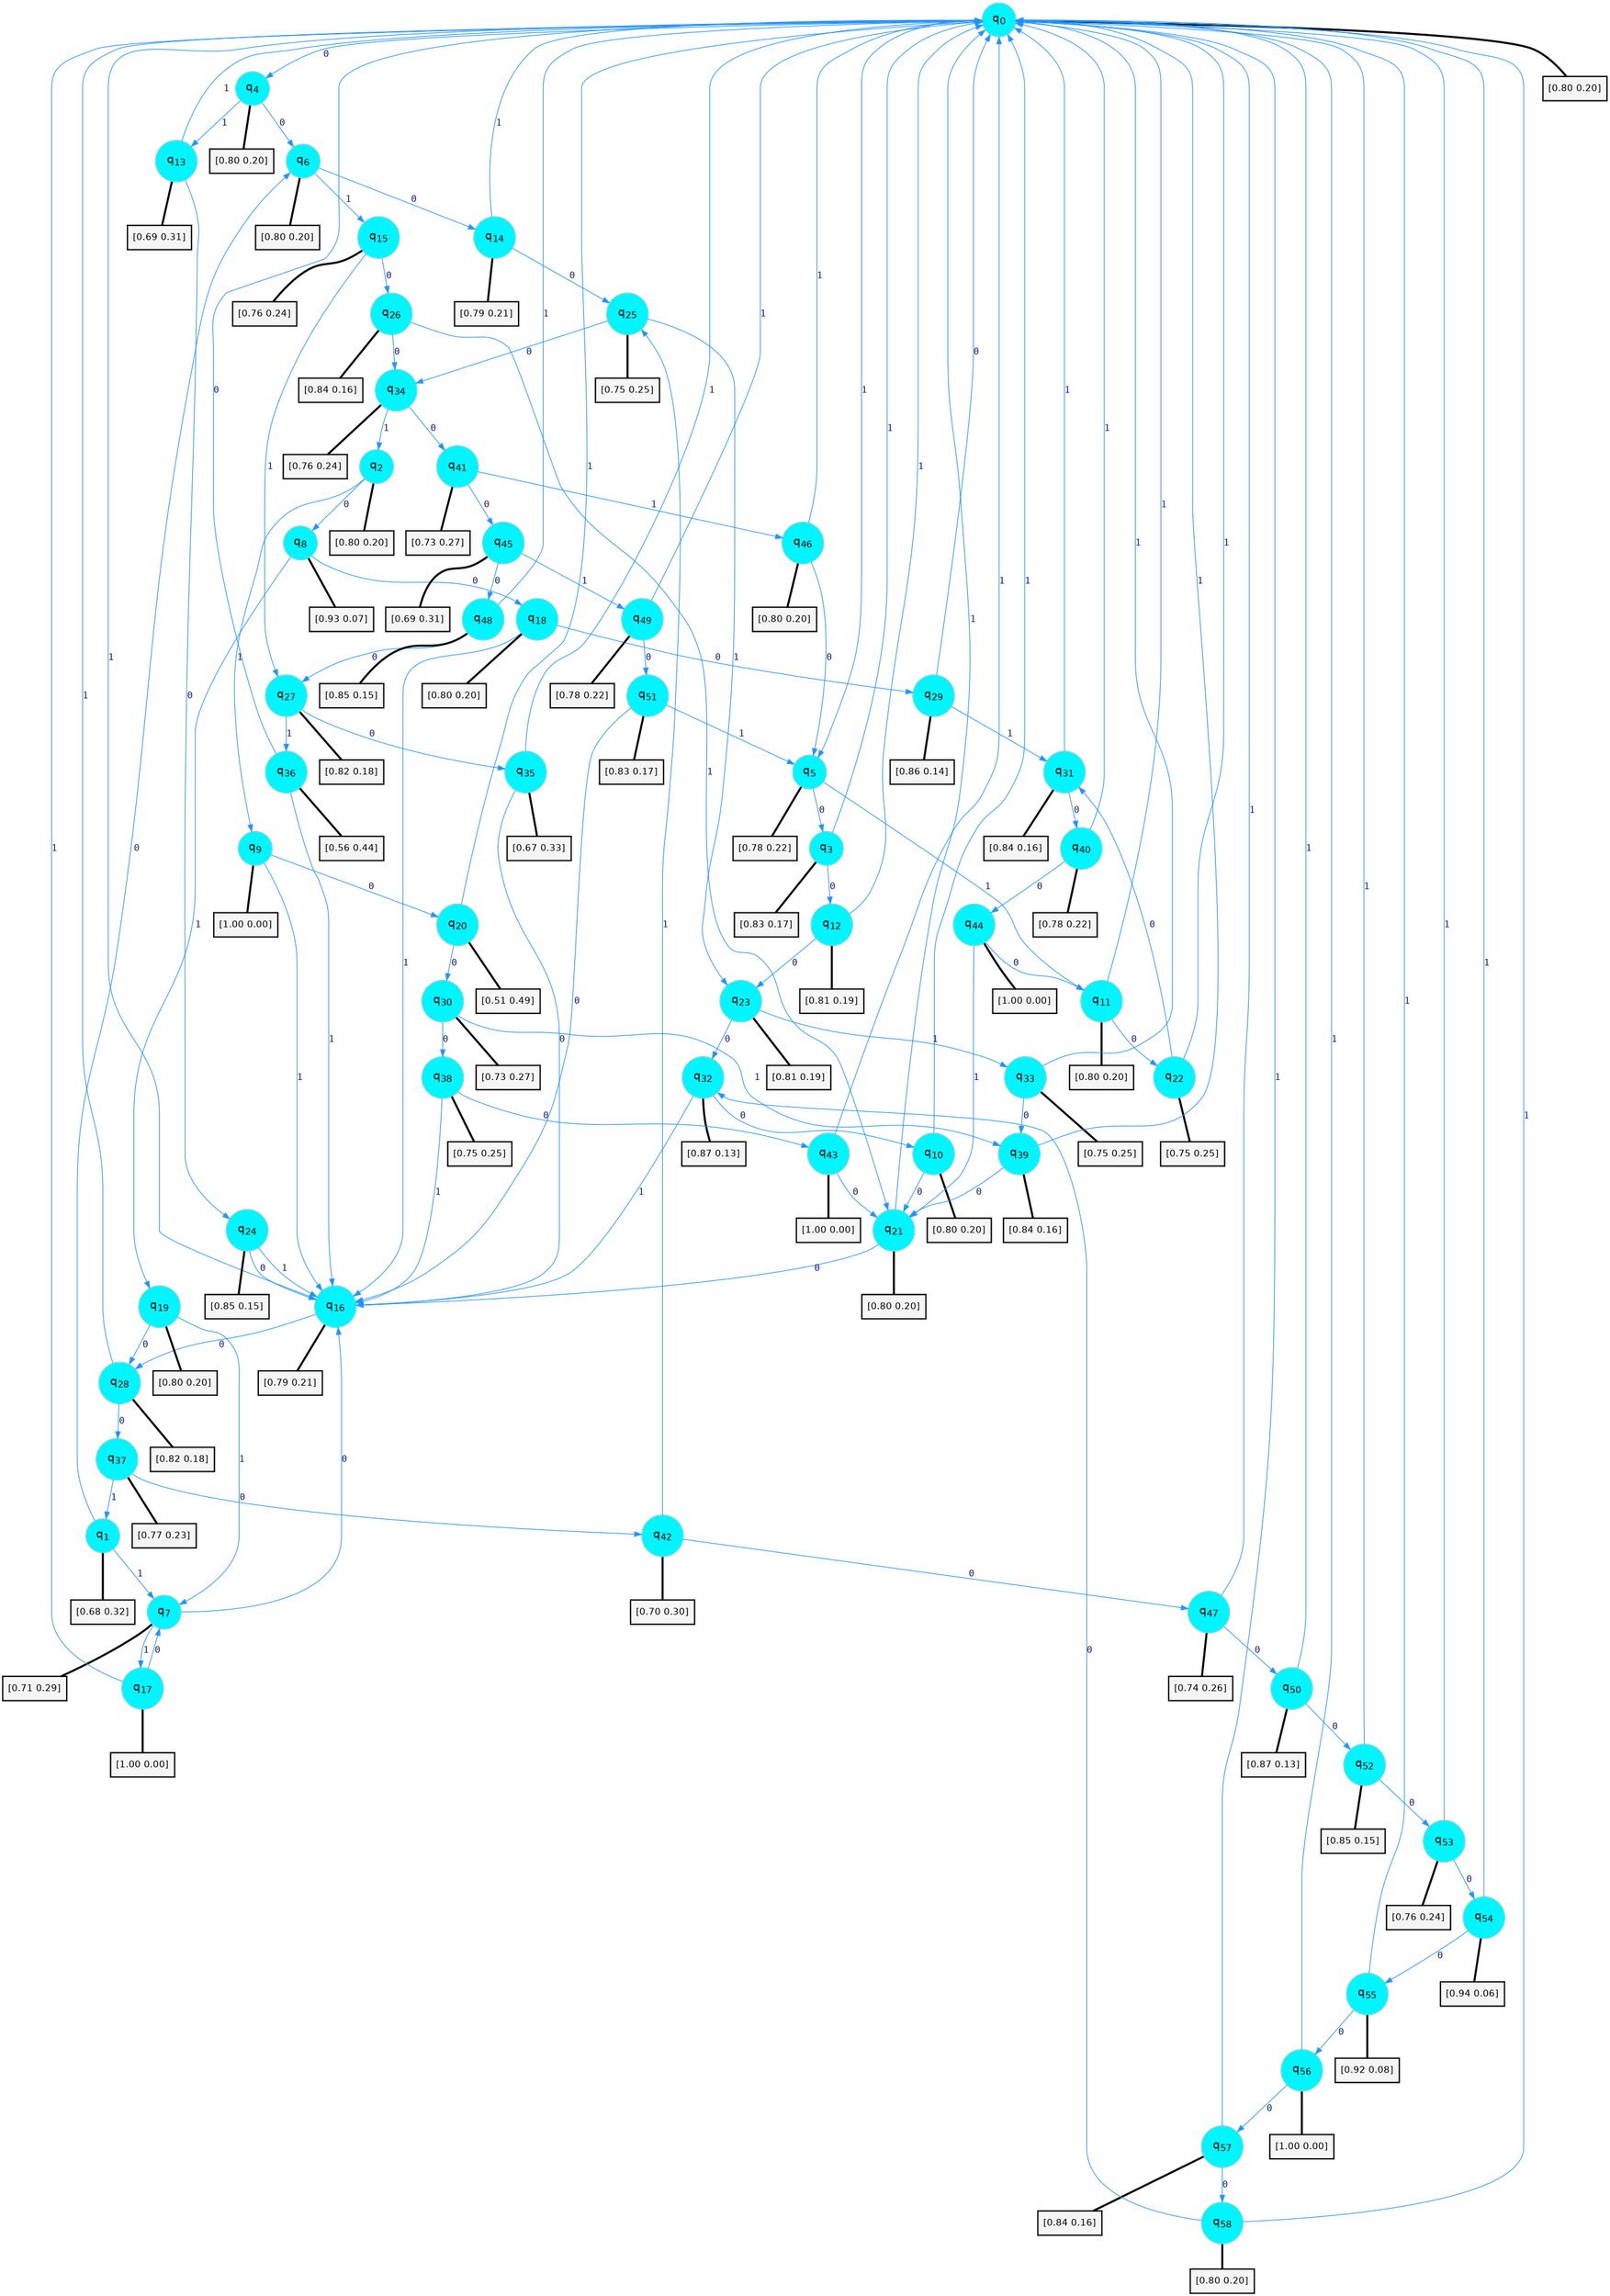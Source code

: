digraph G {
graph [
bgcolor=transparent, dpi=300, rankdir=TD, size="40,25"];
node [
color=gray, fillcolor=turquoise1, fontcolor=black, fontname=Helvetica, fontsize=16, fontweight=bold, shape=circle, style=filled];
edge [
arrowsize=1, color=dodgerblue1, fontcolor=midnightblue, fontname=courier, fontweight=bold, penwidth=1, style=solid, weight=20];
0[label=<q<SUB>0</SUB>>];
1[label=<q<SUB>1</SUB>>];
2[label=<q<SUB>2</SUB>>];
3[label=<q<SUB>3</SUB>>];
4[label=<q<SUB>4</SUB>>];
5[label=<q<SUB>5</SUB>>];
6[label=<q<SUB>6</SUB>>];
7[label=<q<SUB>7</SUB>>];
8[label=<q<SUB>8</SUB>>];
9[label=<q<SUB>9</SUB>>];
10[label=<q<SUB>10</SUB>>];
11[label=<q<SUB>11</SUB>>];
12[label=<q<SUB>12</SUB>>];
13[label=<q<SUB>13</SUB>>];
14[label=<q<SUB>14</SUB>>];
15[label=<q<SUB>15</SUB>>];
16[label=<q<SUB>16</SUB>>];
17[label=<q<SUB>17</SUB>>];
18[label=<q<SUB>18</SUB>>];
19[label=<q<SUB>19</SUB>>];
20[label=<q<SUB>20</SUB>>];
21[label=<q<SUB>21</SUB>>];
22[label=<q<SUB>22</SUB>>];
23[label=<q<SUB>23</SUB>>];
24[label=<q<SUB>24</SUB>>];
25[label=<q<SUB>25</SUB>>];
26[label=<q<SUB>26</SUB>>];
27[label=<q<SUB>27</SUB>>];
28[label=<q<SUB>28</SUB>>];
29[label=<q<SUB>29</SUB>>];
30[label=<q<SUB>30</SUB>>];
31[label=<q<SUB>31</SUB>>];
32[label=<q<SUB>32</SUB>>];
33[label=<q<SUB>33</SUB>>];
34[label=<q<SUB>34</SUB>>];
35[label=<q<SUB>35</SUB>>];
36[label=<q<SUB>36</SUB>>];
37[label=<q<SUB>37</SUB>>];
38[label=<q<SUB>38</SUB>>];
39[label=<q<SUB>39</SUB>>];
40[label=<q<SUB>40</SUB>>];
41[label=<q<SUB>41</SUB>>];
42[label=<q<SUB>42</SUB>>];
43[label=<q<SUB>43</SUB>>];
44[label=<q<SUB>44</SUB>>];
45[label=<q<SUB>45</SUB>>];
46[label=<q<SUB>46</SUB>>];
47[label=<q<SUB>47</SUB>>];
48[label=<q<SUB>48</SUB>>];
49[label=<q<SUB>49</SUB>>];
50[label=<q<SUB>50</SUB>>];
51[label=<q<SUB>51</SUB>>];
52[label=<q<SUB>52</SUB>>];
53[label=<q<SUB>53</SUB>>];
54[label=<q<SUB>54</SUB>>];
55[label=<q<SUB>55</SUB>>];
56[label=<q<SUB>56</SUB>>];
57[label=<q<SUB>57</SUB>>];
58[label=<q<SUB>58</SUB>>];
59[label="[0.80 0.20]", shape=box,fontcolor=black, fontname=Helvetica, fontsize=14, penwidth=2, fillcolor=whitesmoke,color=black];
60[label="[0.68 0.32]", shape=box,fontcolor=black, fontname=Helvetica, fontsize=14, penwidth=2, fillcolor=whitesmoke,color=black];
61[label="[0.80 0.20]", shape=box,fontcolor=black, fontname=Helvetica, fontsize=14, penwidth=2, fillcolor=whitesmoke,color=black];
62[label="[0.83 0.17]", shape=box,fontcolor=black, fontname=Helvetica, fontsize=14, penwidth=2, fillcolor=whitesmoke,color=black];
63[label="[0.80 0.20]", shape=box,fontcolor=black, fontname=Helvetica, fontsize=14, penwidth=2, fillcolor=whitesmoke,color=black];
64[label="[0.78 0.22]", shape=box,fontcolor=black, fontname=Helvetica, fontsize=14, penwidth=2, fillcolor=whitesmoke,color=black];
65[label="[0.80 0.20]", shape=box,fontcolor=black, fontname=Helvetica, fontsize=14, penwidth=2, fillcolor=whitesmoke,color=black];
66[label="[0.71 0.29]", shape=box,fontcolor=black, fontname=Helvetica, fontsize=14, penwidth=2, fillcolor=whitesmoke,color=black];
67[label="[0.93 0.07]", shape=box,fontcolor=black, fontname=Helvetica, fontsize=14, penwidth=2, fillcolor=whitesmoke,color=black];
68[label="[1.00 0.00]", shape=box,fontcolor=black, fontname=Helvetica, fontsize=14, penwidth=2, fillcolor=whitesmoke,color=black];
69[label="[0.80 0.20]", shape=box,fontcolor=black, fontname=Helvetica, fontsize=14, penwidth=2, fillcolor=whitesmoke,color=black];
70[label="[0.80 0.20]", shape=box,fontcolor=black, fontname=Helvetica, fontsize=14, penwidth=2, fillcolor=whitesmoke,color=black];
71[label="[0.81 0.19]", shape=box,fontcolor=black, fontname=Helvetica, fontsize=14, penwidth=2, fillcolor=whitesmoke,color=black];
72[label="[0.69 0.31]", shape=box,fontcolor=black, fontname=Helvetica, fontsize=14, penwidth=2, fillcolor=whitesmoke,color=black];
73[label="[0.79 0.21]", shape=box,fontcolor=black, fontname=Helvetica, fontsize=14, penwidth=2, fillcolor=whitesmoke,color=black];
74[label="[0.76 0.24]", shape=box,fontcolor=black, fontname=Helvetica, fontsize=14, penwidth=2, fillcolor=whitesmoke,color=black];
75[label="[0.79 0.21]", shape=box,fontcolor=black, fontname=Helvetica, fontsize=14, penwidth=2, fillcolor=whitesmoke,color=black];
76[label="[1.00 0.00]", shape=box,fontcolor=black, fontname=Helvetica, fontsize=14, penwidth=2, fillcolor=whitesmoke,color=black];
77[label="[0.80 0.20]", shape=box,fontcolor=black, fontname=Helvetica, fontsize=14, penwidth=2, fillcolor=whitesmoke,color=black];
78[label="[0.80 0.20]", shape=box,fontcolor=black, fontname=Helvetica, fontsize=14, penwidth=2, fillcolor=whitesmoke,color=black];
79[label="[0.51 0.49]", shape=box,fontcolor=black, fontname=Helvetica, fontsize=14, penwidth=2, fillcolor=whitesmoke,color=black];
80[label="[0.80 0.20]", shape=box,fontcolor=black, fontname=Helvetica, fontsize=14, penwidth=2, fillcolor=whitesmoke,color=black];
81[label="[0.75 0.25]", shape=box,fontcolor=black, fontname=Helvetica, fontsize=14, penwidth=2, fillcolor=whitesmoke,color=black];
82[label="[0.81 0.19]", shape=box,fontcolor=black, fontname=Helvetica, fontsize=14, penwidth=2, fillcolor=whitesmoke,color=black];
83[label="[0.85 0.15]", shape=box,fontcolor=black, fontname=Helvetica, fontsize=14, penwidth=2, fillcolor=whitesmoke,color=black];
84[label="[0.75 0.25]", shape=box,fontcolor=black, fontname=Helvetica, fontsize=14, penwidth=2, fillcolor=whitesmoke,color=black];
85[label="[0.84 0.16]", shape=box,fontcolor=black, fontname=Helvetica, fontsize=14, penwidth=2, fillcolor=whitesmoke,color=black];
86[label="[0.82 0.18]", shape=box,fontcolor=black, fontname=Helvetica, fontsize=14, penwidth=2, fillcolor=whitesmoke,color=black];
87[label="[0.82 0.18]", shape=box,fontcolor=black, fontname=Helvetica, fontsize=14, penwidth=2, fillcolor=whitesmoke,color=black];
88[label="[0.86 0.14]", shape=box,fontcolor=black, fontname=Helvetica, fontsize=14, penwidth=2, fillcolor=whitesmoke,color=black];
89[label="[0.73 0.27]", shape=box,fontcolor=black, fontname=Helvetica, fontsize=14, penwidth=2, fillcolor=whitesmoke,color=black];
90[label="[0.84 0.16]", shape=box,fontcolor=black, fontname=Helvetica, fontsize=14, penwidth=2, fillcolor=whitesmoke,color=black];
91[label="[0.87 0.13]", shape=box,fontcolor=black, fontname=Helvetica, fontsize=14, penwidth=2, fillcolor=whitesmoke,color=black];
92[label="[0.75 0.25]", shape=box,fontcolor=black, fontname=Helvetica, fontsize=14, penwidth=2, fillcolor=whitesmoke,color=black];
93[label="[0.76 0.24]", shape=box,fontcolor=black, fontname=Helvetica, fontsize=14, penwidth=2, fillcolor=whitesmoke,color=black];
94[label="[0.67 0.33]", shape=box,fontcolor=black, fontname=Helvetica, fontsize=14, penwidth=2, fillcolor=whitesmoke,color=black];
95[label="[0.56 0.44]", shape=box,fontcolor=black, fontname=Helvetica, fontsize=14, penwidth=2, fillcolor=whitesmoke,color=black];
96[label="[0.77 0.23]", shape=box,fontcolor=black, fontname=Helvetica, fontsize=14, penwidth=2, fillcolor=whitesmoke,color=black];
97[label="[0.75 0.25]", shape=box,fontcolor=black, fontname=Helvetica, fontsize=14, penwidth=2, fillcolor=whitesmoke,color=black];
98[label="[0.84 0.16]", shape=box,fontcolor=black, fontname=Helvetica, fontsize=14, penwidth=2, fillcolor=whitesmoke,color=black];
99[label="[0.78 0.22]", shape=box,fontcolor=black, fontname=Helvetica, fontsize=14, penwidth=2, fillcolor=whitesmoke,color=black];
100[label="[0.73 0.27]", shape=box,fontcolor=black, fontname=Helvetica, fontsize=14, penwidth=2, fillcolor=whitesmoke,color=black];
101[label="[0.70 0.30]", shape=box,fontcolor=black, fontname=Helvetica, fontsize=14, penwidth=2, fillcolor=whitesmoke,color=black];
102[label="[1.00 0.00]", shape=box,fontcolor=black, fontname=Helvetica, fontsize=14, penwidth=2, fillcolor=whitesmoke,color=black];
103[label="[1.00 0.00]", shape=box,fontcolor=black, fontname=Helvetica, fontsize=14, penwidth=2, fillcolor=whitesmoke,color=black];
104[label="[0.69 0.31]", shape=box,fontcolor=black, fontname=Helvetica, fontsize=14, penwidth=2, fillcolor=whitesmoke,color=black];
105[label="[0.80 0.20]", shape=box,fontcolor=black, fontname=Helvetica, fontsize=14, penwidth=2, fillcolor=whitesmoke,color=black];
106[label="[0.74 0.26]", shape=box,fontcolor=black, fontname=Helvetica, fontsize=14, penwidth=2, fillcolor=whitesmoke,color=black];
107[label="[0.85 0.15]", shape=box,fontcolor=black, fontname=Helvetica, fontsize=14, penwidth=2, fillcolor=whitesmoke,color=black];
108[label="[0.78 0.22]", shape=box,fontcolor=black, fontname=Helvetica, fontsize=14, penwidth=2, fillcolor=whitesmoke,color=black];
109[label="[0.87 0.13]", shape=box,fontcolor=black, fontname=Helvetica, fontsize=14, penwidth=2, fillcolor=whitesmoke,color=black];
110[label="[0.83 0.17]", shape=box,fontcolor=black, fontname=Helvetica, fontsize=14, penwidth=2, fillcolor=whitesmoke,color=black];
111[label="[0.85 0.15]", shape=box,fontcolor=black, fontname=Helvetica, fontsize=14, penwidth=2, fillcolor=whitesmoke,color=black];
112[label="[0.76 0.24]", shape=box,fontcolor=black, fontname=Helvetica, fontsize=14, penwidth=2, fillcolor=whitesmoke,color=black];
113[label="[0.94 0.06]", shape=box,fontcolor=black, fontname=Helvetica, fontsize=14, penwidth=2, fillcolor=whitesmoke,color=black];
114[label="[0.92 0.08]", shape=box,fontcolor=black, fontname=Helvetica, fontsize=14, penwidth=2, fillcolor=whitesmoke,color=black];
115[label="[1.00 0.00]", shape=box,fontcolor=black, fontname=Helvetica, fontsize=14, penwidth=2, fillcolor=whitesmoke,color=black];
116[label="[0.84 0.16]", shape=box,fontcolor=black, fontname=Helvetica, fontsize=14, penwidth=2, fillcolor=whitesmoke,color=black];
117[label="[0.80 0.20]", shape=box,fontcolor=black, fontname=Helvetica, fontsize=14, penwidth=2, fillcolor=whitesmoke,color=black];
0->4 [label=0];
0->5 [label=1];
0->59 [arrowhead=none, penwidth=3,color=black];
1->6 [label=0];
1->7 [label=1];
1->60 [arrowhead=none, penwidth=3,color=black];
2->8 [label=0];
2->9 [label=1];
2->61 [arrowhead=none, penwidth=3,color=black];
3->12 [label=0];
3->0 [label=1];
3->62 [arrowhead=none, penwidth=3,color=black];
4->6 [label=0];
4->13 [label=1];
4->63 [arrowhead=none, penwidth=3,color=black];
5->3 [label=0];
5->11 [label=1];
5->64 [arrowhead=none, penwidth=3,color=black];
6->14 [label=0];
6->15 [label=1];
6->65 [arrowhead=none, penwidth=3,color=black];
7->16 [label=0];
7->17 [label=1];
7->66 [arrowhead=none, penwidth=3,color=black];
8->18 [label=0];
8->19 [label=1];
8->67 [arrowhead=none, penwidth=3,color=black];
9->20 [label=0];
9->16 [label=1];
9->68 [arrowhead=none, penwidth=3,color=black];
10->21 [label=0];
10->0 [label=1];
10->69 [arrowhead=none, penwidth=3,color=black];
11->22 [label=0];
11->0 [label=1];
11->70 [arrowhead=none, penwidth=3,color=black];
12->23 [label=0];
12->0 [label=1];
12->71 [arrowhead=none, penwidth=3,color=black];
13->24 [label=0];
13->0 [label=1];
13->72 [arrowhead=none, penwidth=3,color=black];
14->25 [label=0];
14->0 [label=1];
14->73 [arrowhead=none, penwidth=3,color=black];
15->26 [label=0];
15->27 [label=1];
15->74 [arrowhead=none, penwidth=3,color=black];
16->28 [label=0];
16->0 [label=1];
16->75 [arrowhead=none, penwidth=3,color=black];
17->7 [label=0];
17->0 [label=1];
17->76 [arrowhead=none, penwidth=3,color=black];
18->29 [label=0];
18->16 [label=1];
18->77 [arrowhead=none, penwidth=3,color=black];
19->28 [label=0];
19->7 [label=1];
19->78 [arrowhead=none, penwidth=3,color=black];
20->30 [label=0];
20->0 [label=1];
20->79 [arrowhead=none, penwidth=3,color=black];
21->16 [label=0];
21->0 [label=1];
21->80 [arrowhead=none, penwidth=3,color=black];
22->31 [label=0];
22->0 [label=1];
22->81 [arrowhead=none, penwidth=3,color=black];
23->32 [label=0];
23->33 [label=1];
23->82 [arrowhead=none, penwidth=3,color=black];
24->16 [label=0];
24->16 [label=1];
24->83 [arrowhead=none, penwidth=3,color=black];
25->34 [label=0];
25->23 [label=1];
25->84 [arrowhead=none, penwidth=3,color=black];
26->34 [label=0];
26->21 [label=1];
26->85 [arrowhead=none, penwidth=3,color=black];
27->35 [label=0];
27->36 [label=1];
27->86 [arrowhead=none, penwidth=3,color=black];
28->37 [label=0];
28->0 [label=1];
28->87 [arrowhead=none, penwidth=3,color=black];
29->0 [label=0];
29->31 [label=1];
29->88 [arrowhead=none, penwidth=3,color=black];
30->38 [label=0];
30->39 [label=1];
30->89 [arrowhead=none, penwidth=3,color=black];
31->40 [label=0];
31->0 [label=1];
31->90 [arrowhead=none, penwidth=3,color=black];
32->10 [label=0];
32->16 [label=1];
32->91 [arrowhead=none, penwidth=3,color=black];
33->39 [label=0];
33->0 [label=1];
33->92 [arrowhead=none, penwidth=3,color=black];
34->41 [label=0];
34->2 [label=1];
34->93 [arrowhead=none, penwidth=3,color=black];
35->16 [label=0];
35->0 [label=1];
35->94 [arrowhead=none, penwidth=3,color=black];
36->0 [label=0];
36->16 [label=1];
36->95 [arrowhead=none, penwidth=3,color=black];
37->42 [label=0];
37->1 [label=1];
37->96 [arrowhead=none, penwidth=3,color=black];
38->43 [label=0];
38->16 [label=1];
38->97 [arrowhead=none, penwidth=3,color=black];
39->21 [label=0];
39->0 [label=1];
39->98 [arrowhead=none, penwidth=3,color=black];
40->44 [label=0];
40->0 [label=1];
40->99 [arrowhead=none, penwidth=3,color=black];
41->45 [label=0];
41->46 [label=1];
41->100 [arrowhead=none, penwidth=3,color=black];
42->47 [label=0];
42->25 [label=1];
42->101 [arrowhead=none, penwidth=3,color=black];
43->21 [label=0];
43->0 [label=1];
43->102 [arrowhead=none, penwidth=3,color=black];
44->11 [label=0];
44->21 [label=1];
44->103 [arrowhead=none, penwidth=3,color=black];
45->48 [label=0];
45->49 [label=1];
45->104 [arrowhead=none, penwidth=3,color=black];
46->5 [label=0];
46->0 [label=1];
46->105 [arrowhead=none, penwidth=3,color=black];
47->50 [label=0];
47->0 [label=1];
47->106 [arrowhead=none, penwidth=3,color=black];
48->27 [label=0];
48->0 [label=1];
48->107 [arrowhead=none, penwidth=3,color=black];
49->51 [label=0];
49->0 [label=1];
49->108 [arrowhead=none, penwidth=3,color=black];
50->52 [label=0];
50->0 [label=1];
50->109 [arrowhead=none, penwidth=3,color=black];
51->16 [label=0];
51->5 [label=1];
51->110 [arrowhead=none, penwidth=3,color=black];
52->53 [label=0];
52->0 [label=1];
52->111 [arrowhead=none, penwidth=3,color=black];
53->54 [label=0];
53->0 [label=1];
53->112 [arrowhead=none, penwidth=3,color=black];
54->55 [label=0];
54->0 [label=1];
54->113 [arrowhead=none, penwidth=3,color=black];
55->56 [label=0];
55->0 [label=1];
55->114 [arrowhead=none, penwidth=3,color=black];
56->57 [label=0];
56->0 [label=1];
56->115 [arrowhead=none, penwidth=3,color=black];
57->58 [label=0];
57->0 [label=1];
57->116 [arrowhead=none, penwidth=3,color=black];
58->32 [label=0];
58->0 [label=1];
58->117 [arrowhead=none, penwidth=3,color=black];
}
